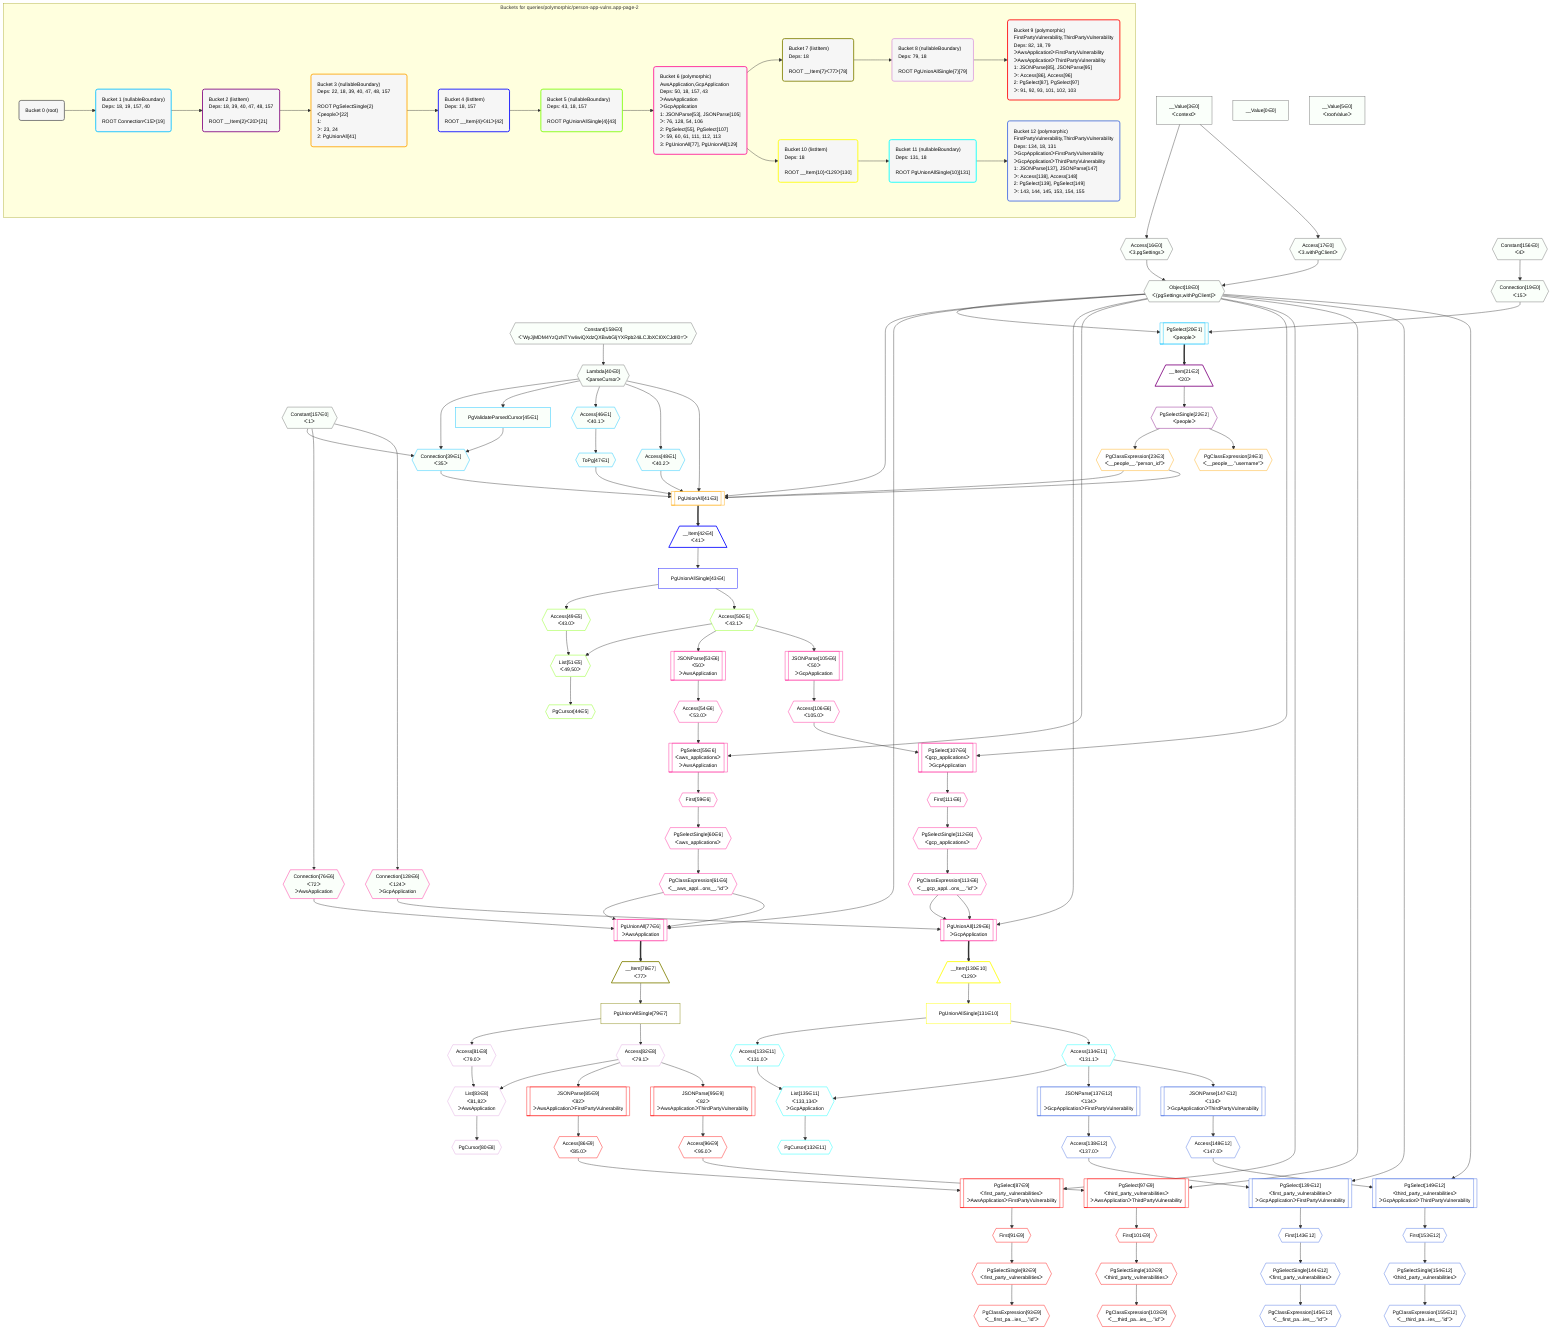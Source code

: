 %%{init: {'themeVariables': { 'fontSize': '12px'}}}%%
graph TD
    classDef path fill:#eee,stroke:#000,color:#000
    classDef plan fill:#fff,stroke-width:1px,color:#000
    classDef itemplan fill:#fff,stroke-width:2px,color:#000
    classDef unbatchedplan fill:#dff,stroke-width:1px,color:#000
    classDef sideeffectplan fill:#fcc,stroke-width:2px,color:#000
    classDef bucket fill:#f6f6f6,color:#000,stroke-width:2px,text-align:left


    %% plan dependencies
    Object18{{"Object[18∈0]<br />ᐸ{pgSettings,withPgClient}ᐳ"}}:::plan
    Access16{{"Access[16∈0]<br />ᐸ3.pgSettingsᐳ"}}:::plan
    Access17{{"Access[17∈0]<br />ᐸ3.withPgClientᐳ"}}:::plan
    Access16 & Access17 --> Object18
    __Value3["__Value[3∈0]<br />ᐸcontextᐳ"]:::plan
    __Value3 --> Access16
    __Value3 --> Access17
    Connection19{{"Connection[19∈0]<br />ᐸ15ᐳ"}}:::plan
    Constant156{{"Constant[156∈0]<br />ᐸ4ᐳ"}}:::plan
    Constant156 --> Connection19
    Lambda40{{"Lambda[40∈0]<br />ᐸparseCursorᐳ"}}:::plan
    Constant158{{"Constant[158∈0]<br />ᐸ'WyJjMDM4YzQzNTYwIiwiQXdzQXBwbGljYXRpb24iLCJbXCI0XCJdIl0='ᐳ"}}:::plan
    Constant158 --> Lambda40
    __Value0["__Value[0∈0]"]:::plan
    __Value5["__Value[5∈0]<br />ᐸrootValueᐳ"]:::plan
    Constant157{{"Constant[157∈0]<br />ᐸ1ᐳ"}}:::plan
    Connection39{{"Connection[39∈1]<br />ᐸ35ᐳ"}}:::plan
    PgValidateParsedCursor45["PgValidateParsedCursor[45∈1]"]:::plan
    Constant157 & Lambda40 & PgValidateParsedCursor45 --> Connection39
    PgSelect20[["PgSelect[20∈1]<br />ᐸpeopleᐳ"]]:::plan
    Object18 & Connection19 --> PgSelect20
    Lambda40 --> PgValidateParsedCursor45
    Access46{{"Access[46∈1]<br />ᐸ40.1ᐳ"}}:::plan
    Lambda40 --> Access46
    ToPg47{{"ToPg[47∈1]"}}:::plan
    Access46 --> ToPg47
    Access48{{"Access[48∈1]<br />ᐸ40.2ᐳ"}}:::plan
    Lambda40 --> Access48
    __Item21[/"__Item[21∈2]<br />ᐸ20ᐳ"\]:::itemplan
    PgSelect20 ==> __Item21
    PgSelectSingle22{{"PgSelectSingle[22∈2]<br />ᐸpeopleᐳ"}}:::plan
    __Item21 --> PgSelectSingle22
    PgUnionAll41[["PgUnionAll[41∈3]"]]:::plan
    PgClassExpression23{{"PgClassExpression[23∈3]<br />ᐸ__people__.”person_id”ᐳ"}}:::plan
    Object18 & PgClassExpression23 & PgClassExpression23 & Connection39 & Lambda40 & ToPg47 & Access48 --> PgUnionAll41
    PgSelectSingle22 --> PgClassExpression23
    PgClassExpression24{{"PgClassExpression[24∈3]<br />ᐸ__people__.”username”ᐳ"}}:::plan
    PgSelectSingle22 --> PgClassExpression24
    __Item42[/"__Item[42∈4]<br />ᐸ41ᐳ"\]:::itemplan
    PgUnionAll41 ==> __Item42
    PgUnionAllSingle43["PgUnionAllSingle[43∈4]"]:::plan
    __Item42 --> PgUnionAllSingle43
    List51{{"List[51∈5]<br />ᐸ49,50ᐳ"}}:::plan
    Access49{{"Access[49∈5]<br />ᐸ43.0ᐳ"}}:::plan
    Access50{{"Access[50∈5]<br />ᐸ43.1ᐳ"}}:::plan
    Access49 & Access50 --> List51
    PgCursor44{{"PgCursor[44∈5]"}}:::plan
    List51 --> PgCursor44
    PgUnionAllSingle43 --> Access49
    PgUnionAllSingle43 --> Access50
    PgUnionAll77[["PgUnionAll[77∈6]<br />ᐳAwsApplication"]]:::plan
    PgClassExpression61{{"PgClassExpression[61∈6]<br />ᐸ__aws_appl...ons__.”id”ᐳ"}}:::plan
    Connection76{{"Connection[76∈6]<br />ᐸ72ᐳ<br />ᐳAwsApplication"}}:::plan
    Object18 & PgClassExpression61 & PgClassExpression61 & Connection76 --> PgUnionAll77
    PgUnionAll129[["PgUnionAll[129∈6]<br />ᐳGcpApplication"]]:::plan
    PgClassExpression113{{"PgClassExpression[113∈6]<br />ᐸ__gcp_appl...ons__.”id”ᐳ"}}:::plan
    Connection128{{"Connection[128∈6]<br />ᐸ124ᐳ<br />ᐳGcpApplication"}}:::plan
    Object18 & PgClassExpression113 & PgClassExpression113 & Connection128 --> PgUnionAll129
    PgSelect55[["PgSelect[55∈6]<br />ᐸaws_applicationsᐳ<br />ᐳAwsApplication"]]:::plan
    Access54{{"Access[54∈6]<br />ᐸ53.0ᐳ"}}:::plan
    Object18 & Access54 --> PgSelect55
    PgSelect107[["PgSelect[107∈6]<br />ᐸgcp_applicationsᐳ<br />ᐳGcpApplication"]]:::plan
    Access106{{"Access[106∈6]<br />ᐸ105.0ᐳ"}}:::plan
    Object18 & Access106 --> PgSelect107
    JSONParse53[["JSONParse[53∈6]<br />ᐸ50ᐳ<br />ᐳAwsApplication"]]:::plan
    Access50 --> JSONParse53
    JSONParse53 --> Access54
    First59{{"First[59∈6]"}}:::plan
    PgSelect55 --> First59
    PgSelectSingle60{{"PgSelectSingle[60∈6]<br />ᐸaws_applicationsᐳ"}}:::plan
    First59 --> PgSelectSingle60
    PgSelectSingle60 --> PgClassExpression61
    Constant157 --> Connection76
    JSONParse105[["JSONParse[105∈6]<br />ᐸ50ᐳ<br />ᐳGcpApplication"]]:::plan
    Access50 --> JSONParse105
    JSONParse105 --> Access106
    First111{{"First[111∈6]"}}:::plan
    PgSelect107 --> First111
    PgSelectSingle112{{"PgSelectSingle[112∈6]<br />ᐸgcp_applicationsᐳ"}}:::plan
    First111 --> PgSelectSingle112
    PgSelectSingle112 --> PgClassExpression113
    Constant157 --> Connection128
    __Item78[/"__Item[78∈7]<br />ᐸ77ᐳ"\]:::itemplan
    PgUnionAll77 ==> __Item78
    PgUnionAllSingle79["PgUnionAllSingle[79∈7]"]:::plan
    __Item78 --> PgUnionAllSingle79
    List83{{"List[83∈8]<br />ᐸ81,82ᐳ<br />ᐳAwsApplication"}}:::plan
    Access81{{"Access[81∈8]<br />ᐸ79.0ᐳ"}}:::plan
    Access82{{"Access[82∈8]<br />ᐸ79.1ᐳ"}}:::plan
    Access81 & Access82 --> List83
    PgCursor80{{"PgCursor[80∈8]"}}:::plan
    List83 --> PgCursor80
    PgUnionAllSingle79 --> Access81
    PgUnionAllSingle79 --> Access82
    PgSelect87[["PgSelect[87∈9]<br />ᐸfirst_party_vulnerabilitiesᐳ<br />ᐳAwsApplicationᐳFirstPartyVulnerability"]]:::plan
    Access86{{"Access[86∈9]<br />ᐸ85.0ᐳ"}}:::plan
    Object18 & Access86 --> PgSelect87
    PgSelect97[["PgSelect[97∈9]<br />ᐸthird_party_vulnerabilitiesᐳ<br />ᐳAwsApplicationᐳThirdPartyVulnerability"]]:::plan
    Access96{{"Access[96∈9]<br />ᐸ95.0ᐳ"}}:::plan
    Object18 & Access96 --> PgSelect97
    JSONParse85[["JSONParse[85∈9]<br />ᐸ82ᐳ<br />ᐳAwsApplicationᐳFirstPartyVulnerability"]]:::plan
    Access82 --> JSONParse85
    JSONParse85 --> Access86
    First91{{"First[91∈9]"}}:::plan
    PgSelect87 --> First91
    PgSelectSingle92{{"PgSelectSingle[92∈9]<br />ᐸfirst_party_vulnerabilitiesᐳ"}}:::plan
    First91 --> PgSelectSingle92
    PgClassExpression93{{"PgClassExpression[93∈9]<br />ᐸ__first_pa...ies__.”id”ᐳ"}}:::plan
    PgSelectSingle92 --> PgClassExpression93
    JSONParse95[["JSONParse[95∈9]<br />ᐸ82ᐳ<br />ᐳAwsApplicationᐳThirdPartyVulnerability"]]:::plan
    Access82 --> JSONParse95
    JSONParse95 --> Access96
    First101{{"First[101∈9]"}}:::plan
    PgSelect97 --> First101
    PgSelectSingle102{{"PgSelectSingle[102∈9]<br />ᐸthird_party_vulnerabilitiesᐳ"}}:::plan
    First101 --> PgSelectSingle102
    PgClassExpression103{{"PgClassExpression[103∈9]<br />ᐸ__third_pa...ies__.”id”ᐳ"}}:::plan
    PgSelectSingle102 --> PgClassExpression103
    __Item130[/"__Item[130∈10]<br />ᐸ129ᐳ"\]:::itemplan
    PgUnionAll129 ==> __Item130
    PgUnionAllSingle131["PgUnionAllSingle[131∈10]"]:::plan
    __Item130 --> PgUnionAllSingle131
    List135{{"List[135∈11]<br />ᐸ133,134ᐳ<br />ᐳGcpApplication"}}:::plan
    Access133{{"Access[133∈11]<br />ᐸ131.0ᐳ"}}:::plan
    Access134{{"Access[134∈11]<br />ᐸ131.1ᐳ"}}:::plan
    Access133 & Access134 --> List135
    PgCursor132{{"PgCursor[132∈11]"}}:::plan
    List135 --> PgCursor132
    PgUnionAllSingle131 --> Access133
    PgUnionAllSingle131 --> Access134
    PgSelect139[["PgSelect[139∈12]<br />ᐸfirst_party_vulnerabilitiesᐳ<br />ᐳGcpApplicationᐳFirstPartyVulnerability"]]:::plan
    Access138{{"Access[138∈12]<br />ᐸ137.0ᐳ"}}:::plan
    Object18 & Access138 --> PgSelect139
    PgSelect149[["PgSelect[149∈12]<br />ᐸthird_party_vulnerabilitiesᐳ<br />ᐳGcpApplicationᐳThirdPartyVulnerability"]]:::plan
    Access148{{"Access[148∈12]<br />ᐸ147.0ᐳ"}}:::plan
    Object18 & Access148 --> PgSelect149
    JSONParse137[["JSONParse[137∈12]<br />ᐸ134ᐳ<br />ᐳGcpApplicationᐳFirstPartyVulnerability"]]:::plan
    Access134 --> JSONParse137
    JSONParse137 --> Access138
    First143{{"First[143∈12]"}}:::plan
    PgSelect139 --> First143
    PgSelectSingle144{{"PgSelectSingle[144∈12]<br />ᐸfirst_party_vulnerabilitiesᐳ"}}:::plan
    First143 --> PgSelectSingle144
    PgClassExpression145{{"PgClassExpression[145∈12]<br />ᐸ__first_pa...ies__.”id”ᐳ"}}:::plan
    PgSelectSingle144 --> PgClassExpression145
    JSONParse147[["JSONParse[147∈12]<br />ᐸ134ᐳ<br />ᐳGcpApplicationᐳThirdPartyVulnerability"]]:::plan
    Access134 --> JSONParse147
    JSONParse147 --> Access148
    First153{{"First[153∈12]"}}:::plan
    PgSelect149 --> First153
    PgSelectSingle154{{"PgSelectSingle[154∈12]<br />ᐸthird_party_vulnerabilitiesᐳ"}}:::plan
    First153 --> PgSelectSingle154
    PgClassExpression155{{"PgClassExpression[155∈12]<br />ᐸ__third_pa...ies__.”id”ᐳ"}}:::plan
    PgSelectSingle154 --> PgClassExpression155

    %% define steps

    subgraph "Buckets for queries/polymorphic/person-app-vulns.app-page-2"
    Bucket0("Bucket 0 (root)"):::bucket
    classDef bucket0 stroke:#696969
    class Bucket0,__Value0,__Value3,__Value5,Access16,Access17,Object18,Connection19,Lambda40,Constant156,Constant157,Constant158 bucket0
    Bucket1("Bucket 1 (nullableBoundary)<br />Deps: 18, 19, 157, 40<br /><br />ROOT Connectionᐸ15ᐳ[19]"):::bucket
    classDef bucket1 stroke:#00bfff
    class Bucket1,PgSelect20,Connection39,PgValidateParsedCursor45,Access46,ToPg47,Access48 bucket1
    Bucket2("Bucket 2 (listItem)<br />Deps: 18, 39, 40, 47, 48, 157<br /><br />ROOT __Item{2}ᐸ20ᐳ[21]"):::bucket
    classDef bucket2 stroke:#7f007f
    class Bucket2,__Item21,PgSelectSingle22 bucket2
    Bucket3("Bucket 3 (nullableBoundary)<br />Deps: 22, 18, 39, 40, 47, 48, 157<br /><br />ROOT PgSelectSingle{2}ᐸpeopleᐳ[22]<br />1: <br />ᐳ: 23, 24<br />2: PgUnionAll[41]"):::bucket
    classDef bucket3 stroke:#ffa500
    class Bucket3,PgClassExpression23,PgClassExpression24,PgUnionAll41 bucket3
    Bucket4("Bucket 4 (listItem)<br />Deps: 18, 157<br /><br />ROOT __Item{4}ᐸ41ᐳ[42]"):::bucket
    classDef bucket4 stroke:#0000ff
    class Bucket4,__Item42,PgUnionAllSingle43 bucket4
    Bucket5("Bucket 5 (nullableBoundary)<br />Deps: 43, 18, 157<br /><br />ROOT PgUnionAllSingle{4}[43]"):::bucket
    classDef bucket5 stroke:#7fff00
    class Bucket5,PgCursor44,Access49,Access50,List51 bucket5
    Bucket6("Bucket 6 (polymorphic)<br />AwsApplication,GcpApplication<br />Deps: 50, 18, 157, 43<br />ᐳAwsApplication<br />ᐳGcpApplication<br />1: JSONParse[53], JSONParse[105]<br />ᐳ: 76, 128, 54, 106<br />2: PgSelect[55], PgSelect[107]<br />ᐳ: 59, 60, 61, 111, 112, 113<br />3: PgUnionAll[77], PgUnionAll[129]"):::bucket
    classDef bucket6 stroke:#ff1493
    class Bucket6,JSONParse53,Access54,PgSelect55,First59,PgSelectSingle60,PgClassExpression61,Connection76,PgUnionAll77,JSONParse105,Access106,PgSelect107,First111,PgSelectSingle112,PgClassExpression113,Connection128,PgUnionAll129 bucket6
    Bucket7("Bucket 7 (listItem)<br />Deps: 18<br /><br />ROOT __Item{7}ᐸ77ᐳ[78]"):::bucket
    classDef bucket7 stroke:#808000
    class Bucket7,__Item78,PgUnionAllSingle79 bucket7
    Bucket8("Bucket 8 (nullableBoundary)<br />Deps: 79, 18<br /><br />ROOT PgUnionAllSingle{7}[79]"):::bucket
    classDef bucket8 stroke:#dda0dd
    class Bucket8,PgCursor80,Access81,Access82,List83 bucket8
    Bucket9("Bucket 9 (polymorphic)<br />FirstPartyVulnerability,ThirdPartyVulnerability<br />Deps: 82, 18, 79<br />ᐳAwsApplicationᐳFirstPartyVulnerability<br />ᐳAwsApplicationᐳThirdPartyVulnerability<br />1: JSONParse[85], JSONParse[95]<br />ᐳ: Access[86], Access[96]<br />2: PgSelect[87], PgSelect[97]<br />ᐳ: 91, 92, 93, 101, 102, 103"):::bucket
    classDef bucket9 stroke:#ff0000
    class Bucket9,JSONParse85,Access86,PgSelect87,First91,PgSelectSingle92,PgClassExpression93,JSONParse95,Access96,PgSelect97,First101,PgSelectSingle102,PgClassExpression103 bucket9
    Bucket10("Bucket 10 (listItem)<br />Deps: 18<br /><br />ROOT __Item{10}ᐸ129ᐳ[130]"):::bucket
    classDef bucket10 stroke:#ffff00
    class Bucket10,__Item130,PgUnionAllSingle131 bucket10
    Bucket11("Bucket 11 (nullableBoundary)<br />Deps: 131, 18<br /><br />ROOT PgUnionAllSingle{10}[131]"):::bucket
    classDef bucket11 stroke:#00ffff
    class Bucket11,PgCursor132,Access133,Access134,List135 bucket11
    Bucket12("Bucket 12 (polymorphic)<br />FirstPartyVulnerability,ThirdPartyVulnerability<br />Deps: 134, 18, 131<br />ᐳGcpApplicationᐳFirstPartyVulnerability<br />ᐳGcpApplicationᐳThirdPartyVulnerability<br />1: JSONParse[137], JSONParse[147]<br />ᐳ: Access[138], Access[148]<br />2: PgSelect[139], PgSelect[149]<br />ᐳ: 143, 144, 145, 153, 154, 155"):::bucket
    classDef bucket12 stroke:#4169e1
    class Bucket12,JSONParse137,Access138,PgSelect139,First143,PgSelectSingle144,PgClassExpression145,JSONParse147,Access148,PgSelect149,First153,PgSelectSingle154,PgClassExpression155 bucket12
    Bucket0 --> Bucket1
    Bucket1 --> Bucket2
    Bucket2 --> Bucket3
    Bucket3 --> Bucket4
    Bucket4 --> Bucket5
    Bucket5 --> Bucket6
    Bucket6 --> Bucket7 & Bucket10
    Bucket7 --> Bucket8
    Bucket8 --> Bucket9
    Bucket10 --> Bucket11
    Bucket11 --> Bucket12
    classDef unary fill:#fafffa,borderWidth:8px
    class Object18,Access16,Access17,Connection19,Lambda40,__Value0,__Value3,__Value5,Constant156,Constant157,Constant158,Connection39,PgSelect20,PgValidateParsedCursor45,Access46,ToPg47,Access48,Connection76,Connection128 unary
    end